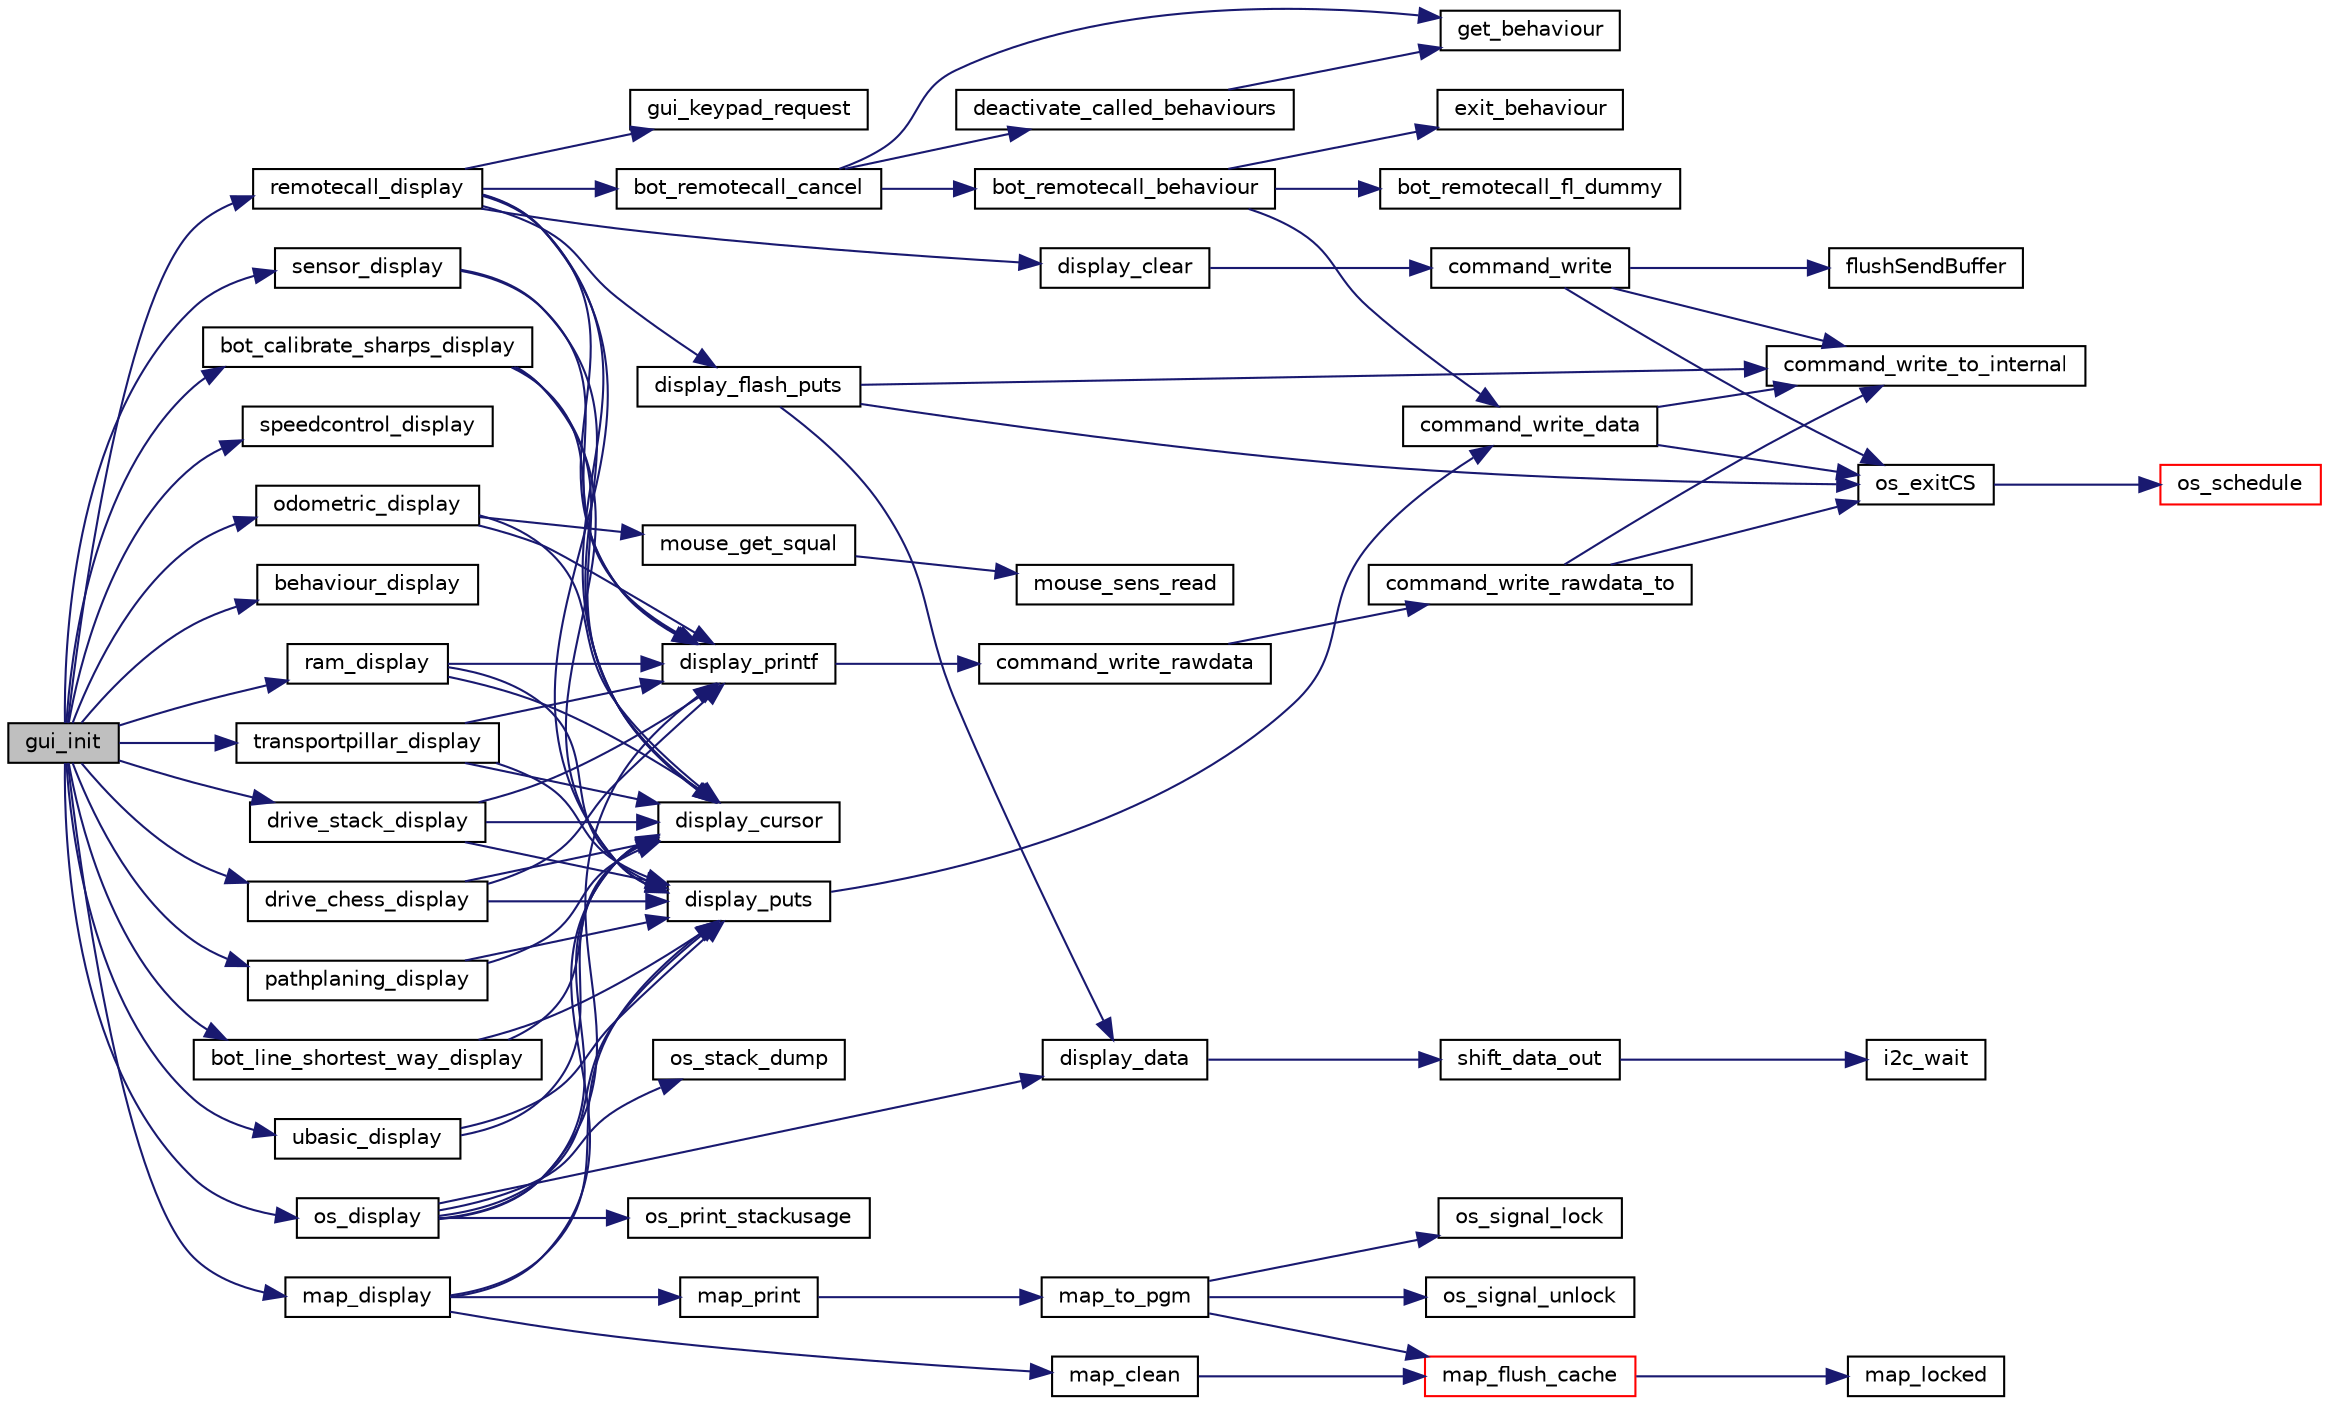 digraph G
{
  edge [fontname="Helvetica",fontsize="10",labelfontname="Helvetica",labelfontsize="10"];
  node [fontname="Helvetica",fontsize="10",shape=record];
  rankdir="LR";
  Node1 [label="gui_init",height=0.2,width=0.4,color="black", fillcolor="grey75", style="filled" fontcolor="black"];
  Node1 -> Node2 [color="midnightblue",fontsize="10",style="solid",fontname="Helvetica"];
  Node2 [label="sensor_display",height=0.2,width=0.4,color="black", fillcolor="white", style="filled",URL="$sensor_8c.html#afd5820812a6058f8527ed044c91e3b2a"];
  Node2 -> Node3 [color="midnightblue",fontsize="10",style="solid",fontname="Helvetica"];
  Node3 [label="display_cursor",height=0.2,width=0.4,color="black", fillcolor="white", style="filled",URL="$display_8h.html#ad5109335e4419b07f4d9f73db290f2eb"];
  Node2 -> Node4 [color="midnightblue",fontsize="10",style="solid",fontname="Helvetica"];
  Node4 [label="display_printf",height=0.2,width=0.4,color="black", fillcolor="white", style="filled",URL="$display_8h.html#a3b34665813cc31ce81d141e4f67162d2"];
  Node4 -> Node5 [color="midnightblue",fontsize="10",style="solid",fontname="Helvetica"];
  Node5 [label="command_write_rawdata",height=0.2,width=0.4,color="black", fillcolor="white", style="filled",URL="$command_8c.html#a1497433f9f7384b363203b7bfd3bfe28"];
  Node5 -> Node6 [color="midnightblue",fontsize="10",style="solid",fontname="Helvetica"];
  Node6 [label="command_write_rawdata_to",height=0.2,width=0.4,color="black", fillcolor="white", style="filled",URL="$command_8c.html#ad1ce17d9fe0aaf21a33d52de4e10af0f"];
  Node6 -> Node7 [color="midnightblue",fontsize="10",style="solid",fontname="Helvetica"];
  Node7 [label="command_write_to_internal",height=0.2,width=0.4,color="black", fillcolor="white", style="filled",URL="$command_8c.html#a428cf92e37fc9bbc0ffc48912c3022ac"];
  Node6 -> Node8 [color="midnightblue",fontsize="10",style="solid",fontname="Helvetica"];
  Node8 [label="os_exitCS",height=0.2,width=0.4,color="black", fillcolor="white", style="filled",URL="$os__thread_8h.html#a146cd9b383b02d8e5424e2de5bfdf7e1"];
  Node8 -> Node9 [color="midnightblue",fontsize="10",style="solid",fontname="Helvetica"];
  Node9 [label="os_schedule",height=0.2,width=0.4,color="red", fillcolor="white", style="filled",URL="$os__scheduler_8h.html#aaf0ea29568109bcdfb1d527f223accad"];
  Node1 -> Node10 [color="midnightblue",fontsize="10",style="solid",fontname="Helvetica"];
  Node10 [label="remotecall_display",height=0.2,width=0.4,color="black", fillcolor="white", style="filled",URL="$behaviour__remotecall_8c.html#a87897b1c6fabd2a2eed86be52afa8948",tooltip="Displayhandler fuer RemoteCall-Display."];
  Node10 -> Node11 [color="midnightblue",fontsize="10",style="solid",fontname="Helvetica"];
  Node11 [label="bot_remotecall_cancel",height=0.2,width=0.4,color="black", fillcolor="white", style="filled",URL="$behaviour__remotecall_8c.html#abffe83c4d73ee63ce716fa22b67d0d3b",tooltip="Bricht einen laufenden RemoteCall ab."];
  Node11 -> Node12 [color="midnightblue",fontsize="10",style="solid",fontname="Helvetica"];
  Node12 [label="get_behaviour",height=0.2,width=0.4,color="black", fillcolor="white", style="filled",URL="$bot-logic_8c.html#a11e7a95fd56f9703bd2bd9c61300df6c",tooltip="Liefert das Verhalten zurueck, welches durch function implementiert ist."];
  Node11 -> Node13 [color="midnightblue",fontsize="10",style="solid",fontname="Helvetica"];
  Node13 [label="bot_remotecall_behaviour",height=0.2,width=0.4,color="black", fillcolor="white", style="filled",URL="$behaviour__remotecall_8c.html#a471b777ece29bb0d0149ef4ac6241945",tooltip="Dieses Verhalten kuemmert sich darum die Verhalten, die von aussen angefragt wurden zu starten und li..."];
  Node13 -> Node14 [color="midnightblue",fontsize="10",style="solid",fontname="Helvetica"];
  Node14 [label="exit_behaviour",height=0.2,width=0.4,color="black", fillcolor="white", style="filled",URL="$bot-logic_8c.html#ae957e610d7a3b2034084f87277a319de",tooltip="Kehrt zum aufrufenden Verhalten zurueck und setzt den Status auf Erfolg oder Misserfolg."];
  Node13 -> Node15 [color="midnightblue",fontsize="10",style="solid",fontname="Helvetica"];
  Node15 [label="bot_remotecall_fl_dummy",height=0.2,width=0.4,color="black", fillcolor="white", style="filled",URL="$behaviour__remotecall_8c.html#a2b049dee846b1e153ad54fdadb62175a",tooltip="Dummy-Funktion, die nur dafuer sorgt, dass die Parameterdaten auch in den Floating-Point Registern st..."];
  Node13 -> Node16 [color="midnightblue",fontsize="10",style="solid",fontname="Helvetica"];
  Node16 [label="command_write_data",height=0.2,width=0.4,color="black", fillcolor="white", style="filled",URL="$command_8c.html#aef266284aebb772b9592228ed9019469"];
  Node16 -> Node7 [color="midnightblue",fontsize="10",style="solid",fontname="Helvetica"];
  Node16 -> Node8 [color="midnightblue",fontsize="10",style="solid",fontname="Helvetica"];
  Node11 -> Node17 [color="midnightblue",fontsize="10",style="solid",fontname="Helvetica"];
  Node17 [label="deactivate_called_behaviours",height=0.2,width=0.4,color="black", fillcolor="white", style="filled",URL="$bot-logic_8c.html#a7f318ddb329eb66eb8ac6053e65b415f",tooltip="Deaktiviert alle von diesem Verhalten aufgerufenen Verhalten."];
  Node17 -> Node12 [color="midnightblue",fontsize="10",style="solid",fontname="Helvetica"];
  Node10 -> Node18 [color="midnightblue",fontsize="10",style="solid",fontname="Helvetica"];
  Node18 [label="display_clear",height=0.2,width=0.4,color="black", fillcolor="white", style="filled",URL="$display_8h.html#a336e8b1e4fcf1785ec84e0eed492c418",tooltip="Loescht das ganze Display."];
  Node18 -> Node19 [color="midnightblue",fontsize="10",style="solid",fontname="Helvetica"];
  Node19 [label="command_write",height=0.2,width=0.4,color="black", fillcolor="white", style="filled",URL="$command_8c.html#a419b75ed34551408822d9caee3cd5206"];
  Node19 -> Node7 [color="midnightblue",fontsize="10",style="solid",fontname="Helvetica"];
  Node19 -> Node20 [color="midnightblue",fontsize="10",style="solid",fontname="Helvetica"];
  Node20 [label="flushSendBuffer",height=0.2,width=0.4,color="black", fillcolor="white", style="filled",URL="$tcp_8h.html#aae71e1682727310afab282923a80c968"];
  Node19 -> Node8 [color="midnightblue",fontsize="10",style="solid",fontname="Helvetica"];
  Node10 -> Node3 [color="midnightblue",fontsize="10",style="solid",fontname="Helvetica"];
  Node10 -> Node4 [color="midnightblue",fontsize="10",style="solid",fontname="Helvetica"];
  Node10 -> Node21 [color="midnightblue",fontsize="10",style="solid",fontname="Helvetica"];
  Node21 [label="display_flash_puts",height=0.2,width=0.4,color="black", fillcolor="white", style="filled",URL="$display_8c.html#a5aa764a681bf5ad55de2f297cfb4f1d3"];
  Node21 -> Node22 [color="midnightblue",fontsize="10",style="solid",fontname="Helvetica"];
  Node22 [label="display_data",height=0.2,width=0.4,color="black", fillcolor="white", style="filled",URL="$display_8h.html#aaa4c090a882c65c5852d8383080b24b9"];
  Node22 -> Node23 [color="midnightblue",fontsize="10",style="solid",fontname="Helvetica"];
  Node23 [label="shift_data_out",height=0.2,width=0.4,color="black", fillcolor="white", style="filled",URL="$shift_8h.html#ae7047fe022d960b3fd2a4ad8e8f19998"];
  Node23 -> Node24 [color="midnightblue",fontsize="10",style="solid",fontname="Helvetica"];
  Node24 [label="i2c_wait",height=0.2,width=0.4,color="black", fillcolor="white", style="filled",URL="$i2c_8h.html#a8d0292580689dd8b7e0b441cf0e6c383"];
  Node21 -> Node7 [color="midnightblue",fontsize="10",style="solid",fontname="Helvetica"];
  Node21 -> Node8 [color="midnightblue",fontsize="10",style="solid",fontname="Helvetica"];
  Node10 -> Node25 [color="midnightblue",fontsize="10",style="solid",fontname="Helvetica"];
  Node25 [label="display_puts",height=0.2,width=0.4,color="black", fillcolor="white", style="filled",URL="$display_8h.html#ac5ba4c9512c407150e76ef8b97910271"];
  Node25 -> Node16 [color="midnightblue",fontsize="10",style="solid",fontname="Helvetica"];
  Node10 -> Node26 [color="midnightblue",fontsize="10",style="solid",fontname="Helvetica"];
  Node26 [label="gui_keypad_request",height=0.2,width=0.4,color="black", fillcolor="white", style="filled",URL="$gui_8c.html#add79d0b384af2eb1ae4bea86fb7eb468",tooltip="Startet eine neue Keypad-Eingabe."];
  Node1 -> Node27 [color="midnightblue",fontsize="10",style="solid",fontname="Helvetica"];
  Node27 [label="bot_calibrate_sharps_display",height=0.2,width=0.4,color="black", fillcolor="white", style="filled",URL="$behaviour__calibrate__sharps_8c.html#a5b9e27d1f1548464fcaaef2fd792847e"];
  Node27 -> Node3 [color="midnightblue",fontsize="10",style="solid",fontname="Helvetica"];
  Node27 -> Node4 [color="midnightblue",fontsize="10",style="solid",fontname="Helvetica"];
  Node27 -> Node25 [color="midnightblue",fontsize="10",style="solid",fontname="Helvetica"];
  Node1 -> Node28 [color="midnightblue",fontsize="10",style="solid",fontname="Helvetica"];
  Node28 [label="speedcontrol_display",height=0.2,width=0.4,color="black", fillcolor="white", style="filled",URL="$motor_8h.html#ae2999835e804b8ed7bb2a68063476641",tooltip="Zeigt Debug-Informationen der Motorregelung an."];
  Node1 -> Node29 [color="midnightblue",fontsize="10",style="solid",fontname="Helvetica"];
  Node29 [label="odometric_display",height=0.2,width=0.4,color="black", fillcolor="white", style="filled",URL="$sensor_8c.html#a88b192b021d50d1524f49a6ec3393939"];
  Node29 -> Node3 [color="midnightblue",fontsize="10",style="solid",fontname="Helvetica"];
  Node29 -> Node4 [color="midnightblue",fontsize="10",style="solid",fontname="Helvetica"];
  Node29 -> Node30 [color="midnightblue",fontsize="10",style="solid",fontname="Helvetica"];
  Node30 [label="mouse_get_squal",height=0.2,width=0.4,color="black", fillcolor="white", style="filled",URL="$mouse_8h.html#af36f291b20658b28859795dca3ada035"];
  Node30 -> Node31 [color="midnightblue",fontsize="10",style="solid",fontname="Helvetica"];
  Node31 [label="mouse_sens_read",height=0.2,width=0.4,color="black", fillcolor="white", style="filled",URL="$mouse_8h.html#a51b8066f598e2adc8679ddd77f3d1a8b"];
  Node1 -> Node32 [color="midnightblue",fontsize="10",style="solid",fontname="Helvetica"];
  Node32 [label="behaviour_display",height=0.2,width=0.4,color="black", fillcolor="white", style="filled",URL="$bot-logic_8h.html#a35c8a913b2aea52b80ac8c998b1355b4",tooltip="Zeigt Informationen ueber Verhalten an, &#39;A&#39; fuer Verhalten aktiv, &#39;I&#39; fuer Verhalten inaktiv..."];
  Node1 -> Node33 [color="midnightblue",fontsize="10",style="solid",fontname="Helvetica"];
  Node33 [label="os_display",height=0.2,width=0.4,color="black", fillcolor="white", style="filled",URL="$os__scheduler_8h.html#a2e1a487145f7c3379ff393b1a760bbbb"];
  Node33 -> Node3 [color="midnightblue",fontsize="10",style="solid",fontname="Helvetica"];
  Node33 -> Node22 [color="midnightblue",fontsize="10",style="solid",fontname="Helvetica"];
  Node33 -> Node4 [color="midnightblue",fontsize="10",style="solid",fontname="Helvetica"];
  Node33 -> Node25 [color="midnightblue",fontsize="10",style="solid",fontname="Helvetica"];
  Node33 -> Node34 [color="midnightblue",fontsize="10",style="solid",fontname="Helvetica"];
  Node34 [label="os_print_stackusage",height=0.2,width=0.4,color="black", fillcolor="white", style="filled",URL="$os__thread_8c.html#a03112bc663383c20072a345d7648e89c"];
  Node33 -> Node35 [color="midnightblue",fontsize="10",style="solid",fontname="Helvetica"];
  Node35 [label="os_stack_dump",height=0.2,width=0.4,color="black", fillcolor="white", style="filled",URL="$os__thread_8c.html#a772b2312a1edbfeeb3e41510b5e62ef9"];
  Node1 -> Node36 [color="midnightblue",fontsize="10",style="solid",fontname="Helvetica"];
  Node36 [label="ram_display",height=0.2,width=0.4,color="black", fillcolor="white", style="filled",URL="$misc_8c.html#a9ca4d0cf509de8b7ec207883c79f870c"];
  Node36 -> Node3 [color="midnightblue",fontsize="10",style="solid",fontname="Helvetica"];
  Node36 -> Node4 [color="midnightblue",fontsize="10",style="solid",fontname="Helvetica"];
  Node36 -> Node25 [color="midnightblue",fontsize="10",style="solid",fontname="Helvetica"];
  Node1 -> Node37 [color="midnightblue",fontsize="10",style="solid",fontname="Helvetica"];
  Node37 [label="transportpillar_display",height=0.2,width=0.4,color="black", fillcolor="white", style="filled",URL="$behaviour__transport__pillar_8c.html#a844ed5e30e76b32c6a6ba27854cb6c71"];
  Node37 -> Node3 [color="midnightblue",fontsize="10",style="solid",fontname="Helvetica"];
  Node37 -> Node4 [color="midnightblue",fontsize="10",style="solid",fontname="Helvetica"];
  Node37 -> Node25 [color="midnightblue",fontsize="10",style="solid",fontname="Helvetica"];
  Node1 -> Node38 [color="midnightblue",fontsize="10",style="solid",fontname="Helvetica"];
  Node38 [label="drive_stack_display",height=0.2,width=0.4,color="black", fillcolor="white", style="filled",URL="$behaviour__drive__stack_8c.html#ae39b00373b75911145e456c9da8a1b6b"];
  Node38 -> Node3 [color="midnightblue",fontsize="10",style="solid",fontname="Helvetica"];
  Node38 -> Node4 [color="midnightblue",fontsize="10",style="solid",fontname="Helvetica"];
  Node38 -> Node25 [color="midnightblue",fontsize="10",style="solid",fontname="Helvetica"];
  Node1 -> Node39 [color="midnightblue",fontsize="10",style="solid",fontname="Helvetica"];
  Node39 [label="pathplaning_display",height=0.2,width=0.4,color="black", fillcolor="white", style="filled",URL="$behaviour__pathplaning_8c.html#a3a5f3a1bd64f7da919a2db08fe117ccd"];
  Node39 -> Node3 [color="midnightblue",fontsize="10",style="solid",fontname="Helvetica"];
  Node39 -> Node25 [color="midnightblue",fontsize="10",style="solid",fontname="Helvetica"];
  Node1 -> Node40 [color="midnightblue",fontsize="10",style="solid",fontname="Helvetica"];
  Node40 [label="bot_line_shortest_way_display",height=0.2,width=0.4,color="black", fillcolor="white", style="filled",URL="$behaviour__line__shortest__way_8c.html#ae716f9cfc45bfc908e8796f520b4a6ac"];
  Node40 -> Node3 [color="midnightblue",fontsize="10",style="solid",fontname="Helvetica"];
  Node40 -> Node25 [color="midnightblue",fontsize="10",style="solid",fontname="Helvetica"];
  Node1 -> Node41 [color="midnightblue",fontsize="10",style="solid",fontname="Helvetica"];
  Node41 [label="drive_chess_display",height=0.2,width=0.4,color="black", fillcolor="white", style="filled",URL="$behaviour__drive__chess_8c.html#ac2fce52e910a7591250c900c30322ee9"];
  Node41 -> Node3 [color="midnightblue",fontsize="10",style="solid",fontname="Helvetica"];
  Node41 -> Node4 [color="midnightblue",fontsize="10",style="solid",fontname="Helvetica"];
  Node41 -> Node25 [color="midnightblue",fontsize="10",style="solid",fontname="Helvetica"];
  Node1 -> Node42 [color="midnightblue",fontsize="10",style="solid",fontname="Helvetica"];
  Node42 [label="ubasic_display",height=0.2,width=0.4,color="black", fillcolor="white", style="filled",URL="$behaviour__ubasic_8c.html#aad825ed95fc49d0eb0a8fee3c324b0ec",tooltip="Display fuer das uBasic-Verhalten."];
  Node42 -> Node3 [color="midnightblue",fontsize="10",style="solid",fontname="Helvetica"];
  Node42 -> Node25 [color="midnightblue",fontsize="10",style="solid",fontname="Helvetica"];
  Node1 -> Node43 [color="midnightblue",fontsize="10",style="solid",fontname="Helvetica"];
  Node43 [label="map_display",height=0.2,width=0.4,color="black", fillcolor="white", style="filled",URL="$map_8c.html#a859def335d6017223cf7854493aab8c8"];
  Node43 -> Node3 [color="midnightblue",fontsize="10",style="solid",fontname="Helvetica"];
  Node43 -> Node25 [color="midnightblue",fontsize="10",style="solid",fontname="Helvetica"];
  Node43 -> Node44 [color="midnightblue",fontsize="10",style="solid",fontname="Helvetica"];
  Node44 [label="map_print",height=0.2,width=0.4,color="black", fillcolor="white", style="filled",URL="$map_8c.html#a657695282031daa9b92a874b3c0cba75"];
  Node44 -> Node45 [color="midnightblue",fontsize="10",style="solid",fontname="Helvetica"];
  Node45 [label="map_to_pgm",height=0.2,width=0.4,color="black", fillcolor="white", style="filled",URL="$map_8c.html#ac439afb4a034a8a0c4cfc7421a6000db"];
  Node45 -> Node46 [color="midnightblue",fontsize="10",style="solid",fontname="Helvetica"];
  Node46 [label="map_flush_cache",height=0.2,width=0.4,color="red", fillcolor="white", style="filled",URL="$map_8c.html#a5c151bce0e665ee98fac1465d692fef0"];
  Node46 -> Node47 [color="midnightblue",fontsize="10",style="solid",fontname="Helvetica"];
  Node47 [label="map_locked",height=0.2,width=0.4,color="black", fillcolor="white", style="filled",URL="$map_8c.html#aee723500f07bef9ecc88712b8deb792a"];
  Node45 -> Node48 [color="midnightblue",fontsize="10",style="solid",fontname="Helvetica"];
  Node48 [label="os_signal_lock",height=0.2,width=0.4,color="black", fillcolor="white", style="filled",URL="$os__thread__pc_8c.html#ae59b1320daae9dc263c512b326e91c00"];
  Node45 -> Node49 [color="midnightblue",fontsize="10",style="solid",fontname="Helvetica"];
  Node49 [label="os_signal_unlock",height=0.2,width=0.4,color="black", fillcolor="white", style="filled",URL="$os__thread__pc_8c.html#aa0b166109be9754de9b8b863b8d197c7"];
  Node43 -> Node50 [color="midnightblue",fontsize="10",style="solid",fontname="Helvetica"];
  Node50 [label="map_clean",height=0.2,width=0.4,color="black", fillcolor="white", style="filled",URL="$map_8c.html#a9fcb3e8cab2c303938256be366401bca"];
  Node50 -> Node46 [color="midnightblue",fontsize="10",style="solid",fontname="Helvetica"];
}
